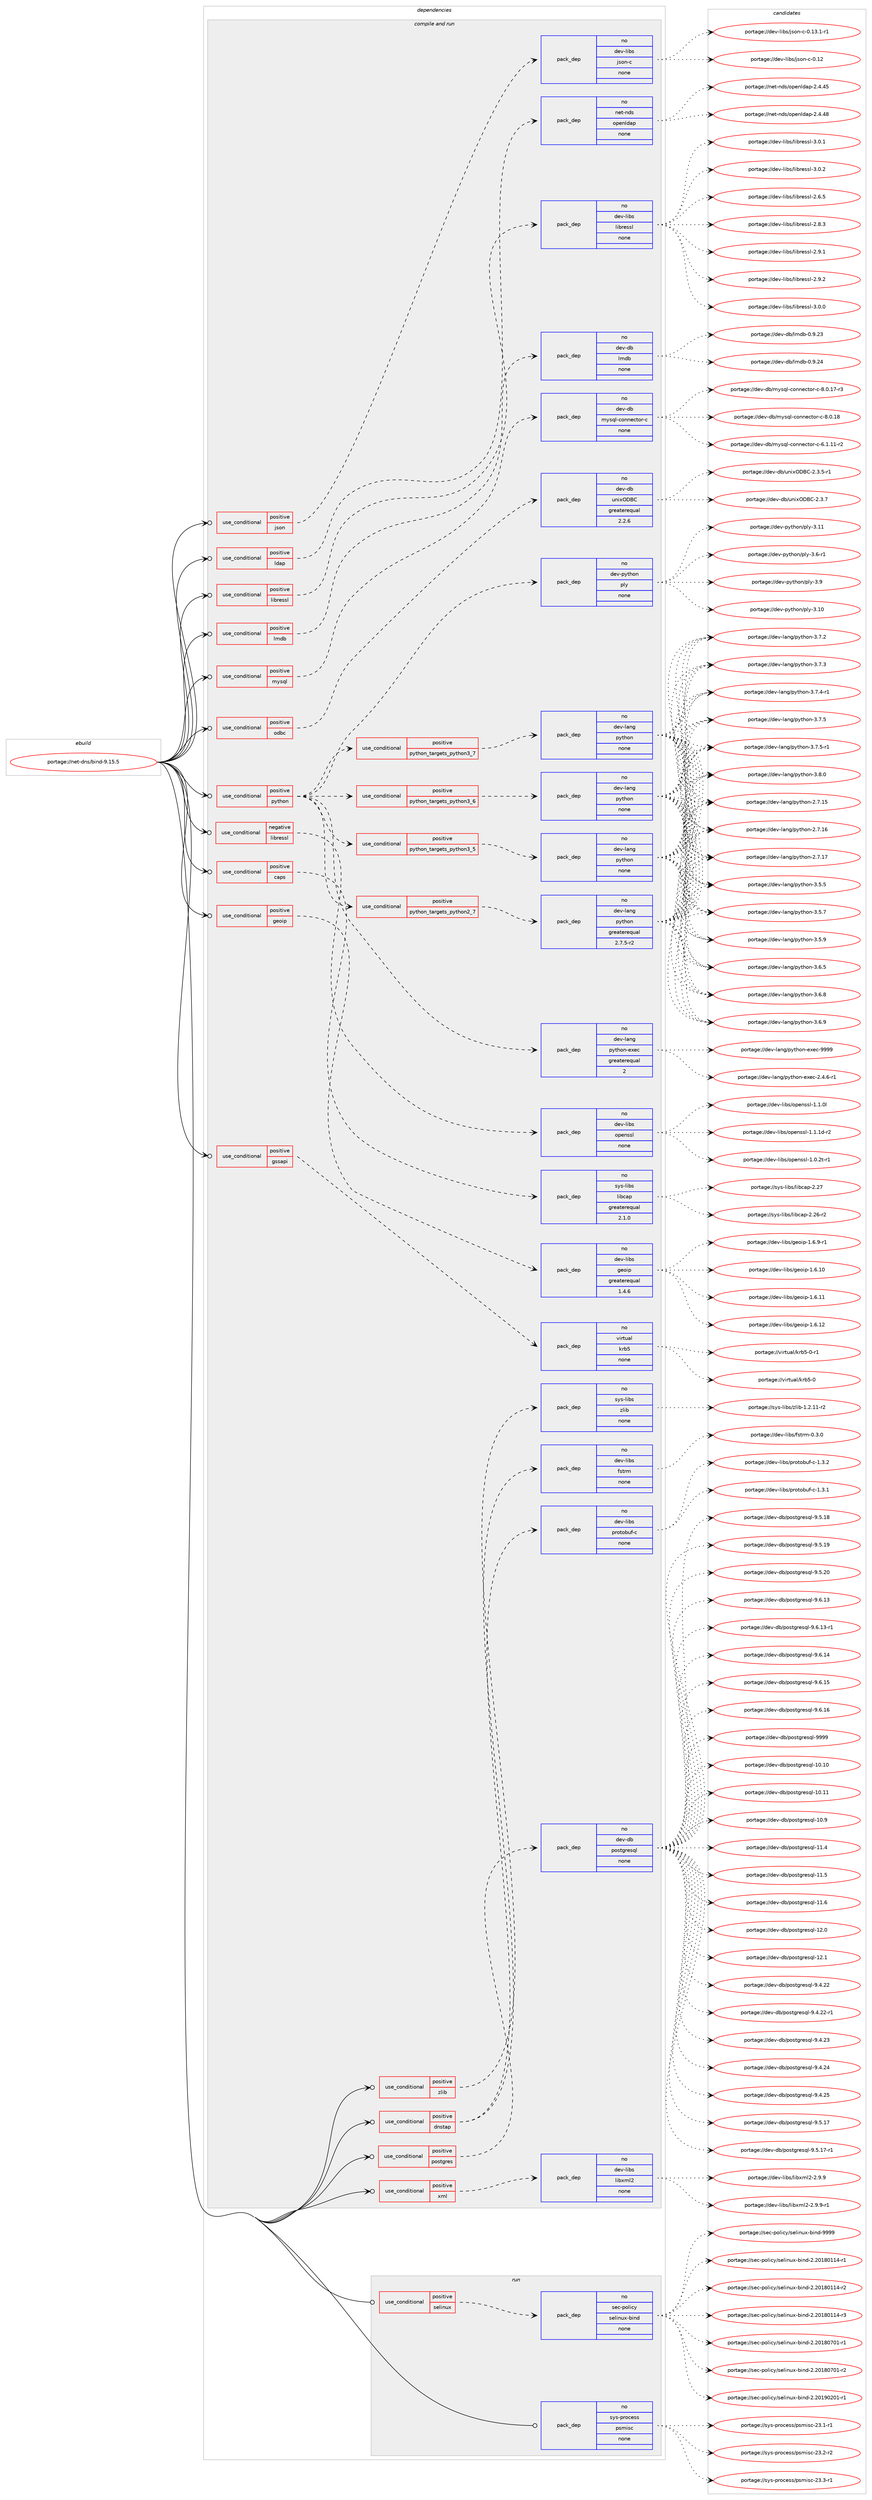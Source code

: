 digraph prolog {

# *************
# Graph options
# *************

newrank=true;
concentrate=true;
compound=true;
graph [rankdir=LR,fontname=Helvetica,fontsize=10,ranksep=1.5];#, ranksep=2.5, nodesep=0.2];
edge  [arrowhead=vee];
node  [fontname=Helvetica,fontsize=10];

# **********
# The ebuild
# **********

subgraph cluster_leftcol {
color=gray;
rank=same;
label=<<i>ebuild</i>>;
id [label="portage://net-dns/bind-9.15.5", color=red, width=4, href="../net-dns/bind-9.15.5.svg"];
}

# ****************
# The dependencies
# ****************

subgraph cluster_midcol {
color=gray;
label=<<i>dependencies</i>>;
subgraph cluster_compile {
fillcolor="#eeeeee";
style=filled;
label=<<i>compile</i>>;
}
subgraph cluster_compileandrun {
fillcolor="#eeeeee";
style=filled;
label=<<i>compile and run</i>>;
subgraph cond87569 {
dependency350719 [label=<<TABLE BORDER="0" CELLBORDER="1" CELLSPACING="0" CELLPADDING="4"><TR><TD ROWSPAN="3" CELLPADDING="10">use_conditional</TD></TR><TR><TD>negative</TD></TR><TR><TD>libressl</TD></TR></TABLE>>, shape=none, color=red];
subgraph pack257363 {
dependency350720 [label=<<TABLE BORDER="0" CELLBORDER="1" CELLSPACING="0" CELLPADDING="4" WIDTH="220"><TR><TD ROWSPAN="6" CELLPADDING="30">pack_dep</TD></TR><TR><TD WIDTH="110">no</TD></TR><TR><TD>dev-libs</TD></TR><TR><TD>openssl</TD></TR><TR><TD>none</TD></TR><TR><TD></TD></TR></TABLE>>, shape=none, color=blue];
}
dependency350719:e -> dependency350720:w [weight=20,style="dashed",arrowhead="vee"];
}
id:e -> dependency350719:w [weight=20,style="solid",arrowhead="odotvee"];
subgraph cond87570 {
dependency350721 [label=<<TABLE BORDER="0" CELLBORDER="1" CELLSPACING="0" CELLPADDING="4"><TR><TD ROWSPAN="3" CELLPADDING="10">use_conditional</TD></TR><TR><TD>positive</TD></TR><TR><TD>caps</TD></TR></TABLE>>, shape=none, color=red];
subgraph pack257364 {
dependency350722 [label=<<TABLE BORDER="0" CELLBORDER="1" CELLSPACING="0" CELLPADDING="4" WIDTH="220"><TR><TD ROWSPAN="6" CELLPADDING="30">pack_dep</TD></TR><TR><TD WIDTH="110">no</TD></TR><TR><TD>sys-libs</TD></TR><TR><TD>libcap</TD></TR><TR><TD>greaterequal</TD></TR><TR><TD>2.1.0</TD></TR></TABLE>>, shape=none, color=blue];
}
dependency350721:e -> dependency350722:w [weight=20,style="dashed",arrowhead="vee"];
}
id:e -> dependency350721:w [weight=20,style="solid",arrowhead="odotvee"];
subgraph cond87571 {
dependency350723 [label=<<TABLE BORDER="0" CELLBORDER="1" CELLSPACING="0" CELLPADDING="4"><TR><TD ROWSPAN="3" CELLPADDING="10">use_conditional</TD></TR><TR><TD>positive</TD></TR><TR><TD>dnstap</TD></TR></TABLE>>, shape=none, color=red];
subgraph pack257365 {
dependency350724 [label=<<TABLE BORDER="0" CELLBORDER="1" CELLSPACING="0" CELLPADDING="4" WIDTH="220"><TR><TD ROWSPAN="6" CELLPADDING="30">pack_dep</TD></TR><TR><TD WIDTH="110">no</TD></TR><TR><TD>dev-libs</TD></TR><TR><TD>fstrm</TD></TR><TR><TD>none</TD></TR><TR><TD></TD></TR></TABLE>>, shape=none, color=blue];
}
dependency350723:e -> dependency350724:w [weight=20,style="dashed",arrowhead="vee"];
subgraph pack257366 {
dependency350725 [label=<<TABLE BORDER="0" CELLBORDER="1" CELLSPACING="0" CELLPADDING="4" WIDTH="220"><TR><TD ROWSPAN="6" CELLPADDING="30">pack_dep</TD></TR><TR><TD WIDTH="110">no</TD></TR><TR><TD>dev-libs</TD></TR><TR><TD>protobuf-c</TD></TR><TR><TD>none</TD></TR><TR><TD></TD></TR></TABLE>>, shape=none, color=blue];
}
dependency350723:e -> dependency350725:w [weight=20,style="dashed",arrowhead="vee"];
}
id:e -> dependency350723:w [weight=20,style="solid",arrowhead="odotvee"];
subgraph cond87572 {
dependency350726 [label=<<TABLE BORDER="0" CELLBORDER="1" CELLSPACING="0" CELLPADDING="4"><TR><TD ROWSPAN="3" CELLPADDING="10">use_conditional</TD></TR><TR><TD>positive</TD></TR><TR><TD>geoip</TD></TR></TABLE>>, shape=none, color=red];
subgraph pack257367 {
dependency350727 [label=<<TABLE BORDER="0" CELLBORDER="1" CELLSPACING="0" CELLPADDING="4" WIDTH="220"><TR><TD ROWSPAN="6" CELLPADDING="30">pack_dep</TD></TR><TR><TD WIDTH="110">no</TD></TR><TR><TD>dev-libs</TD></TR><TR><TD>geoip</TD></TR><TR><TD>greaterequal</TD></TR><TR><TD>1.4.6</TD></TR></TABLE>>, shape=none, color=blue];
}
dependency350726:e -> dependency350727:w [weight=20,style="dashed",arrowhead="vee"];
}
id:e -> dependency350726:w [weight=20,style="solid",arrowhead="odotvee"];
subgraph cond87573 {
dependency350728 [label=<<TABLE BORDER="0" CELLBORDER="1" CELLSPACING="0" CELLPADDING="4"><TR><TD ROWSPAN="3" CELLPADDING="10">use_conditional</TD></TR><TR><TD>positive</TD></TR><TR><TD>gssapi</TD></TR></TABLE>>, shape=none, color=red];
subgraph pack257368 {
dependency350729 [label=<<TABLE BORDER="0" CELLBORDER="1" CELLSPACING="0" CELLPADDING="4" WIDTH="220"><TR><TD ROWSPAN="6" CELLPADDING="30">pack_dep</TD></TR><TR><TD WIDTH="110">no</TD></TR><TR><TD>virtual</TD></TR><TR><TD>krb5</TD></TR><TR><TD>none</TD></TR><TR><TD></TD></TR></TABLE>>, shape=none, color=blue];
}
dependency350728:e -> dependency350729:w [weight=20,style="dashed",arrowhead="vee"];
}
id:e -> dependency350728:w [weight=20,style="solid",arrowhead="odotvee"];
subgraph cond87574 {
dependency350730 [label=<<TABLE BORDER="0" CELLBORDER="1" CELLSPACING="0" CELLPADDING="4"><TR><TD ROWSPAN="3" CELLPADDING="10">use_conditional</TD></TR><TR><TD>positive</TD></TR><TR><TD>json</TD></TR></TABLE>>, shape=none, color=red];
subgraph pack257369 {
dependency350731 [label=<<TABLE BORDER="0" CELLBORDER="1" CELLSPACING="0" CELLPADDING="4" WIDTH="220"><TR><TD ROWSPAN="6" CELLPADDING="30">pack_dep</TD></TR><TR><TD WIDTH="110">no</TD></TR><TR><TD>dev-libs</TD></TR><TR><TD>json-c</TD></TR><TR><TD>none</TD></TR><TR><TD></TD></TR></TABLE>>, shape=none, color=blue];
}
dependency350730:e -> dependency350731:w [weight=20,style="dashed",arrowhead="vee"];
}
id:e -> dependency350730:w [weight=20,style="solid",arrowhead="odotvee"];
subgraph cond87575 {
dependency350732 [label=<<TABLE BORDER="0" CELLBORDER="1" CELLSPACING="0" CELLPADDING="4"><TR><TD ROWSPAN="3" CELLPADDING="10">use_conditional</TD></TR><TR><TD>positive</TD></TR><TR><TD>ldap</TD></TR></TABLE>>, shape=none, color=red];
subgraph pack257370 {
dependency350733 [label=<<TABLE BORDER="0" CELLBORDER="1" CELLSPACING="0" CELLPADDING="4" WIDTH="220"><TR><TD ROWSPAN="6" CELLPADDING="30">pack_dep</TD></TR><TR><TD WIDTH="110">no</TD></TR><TR><TD>net-nds</TD></TR><TR><TD>openldap</TD></TR><TR><TD>none</TD></TR><TR><TD></TD></TR></TABLE>>, shape=none, color=blue];
}
dependency350732:e -> dependency350733:w [weight=20,style="dashed",arrowhead="vee"];
}
id:e -> dependency350732:w [weight=20,style="solid",arrowhead="odotvee"];
subgraph cond87576 {
dependency350734 [label=<<TABLE BORDER="0" CELLBORDER="1" CELLSPACING="0" CELLPADDING="4"><TR><TD ROWSPAN="3" CELLPADDING="10">use_conditional</TD></TR><TR><TD>positive</TD></TR><TR><TD>libressl</TD></TR></TABLE>>, shape=none, color=red];
subgraph pack257371 {
dependency350735 [label=<<TABLE BORDER="0" CELLBORDER="1" CELLSPACING="0" CELLPADDING="4" WIDTH="220"><TR><TD ROWSPAN="6" CELLPADDING="30">pack_dep</TD></TR><TR><TD WIDTH="110">no</TD></TR><TR><TD>dev-libs</TD></TR><TR><TD>libressl</TD></TR><TR><TD>none</TD></TR><TR><TD></TD></TR></TABLE>>, shape=none, color=blue];
}
dependency350734:e -> dependency350735:w [weight=20,style="dashed",arrowhead="vee"];
}
id:e -> dependency350734:w [weight=20,style="solid",arrowhead="odotvee"];
subgraph cond87577 {
dependency350736 [label=<<TABLE BORDER="0" CELLBORDER="1" CELLSPACING="0" CELLPADDING="4"><TR><TD ROWSPAN="3" CELLPADDING="10">use_conditional</TD></TR><TR><TD>positive</TD></TR><TR><TD>lmdb</TD></TR></TABLE>>, shape=none, color=red];
subgraph pack257372 {
dependency350737 [label=<<TABLE BORDER="0" CELLBORDER="1" CELLSPACING="0" CELLPADDING="4" WIDTH="220"><TR><TD ROWSPAN="6" CELLPADDING="30">pack_dep</TD></TR><TR><TD WIDTH="110">no</TD></TR><TR><TD>dev-db</TD></TR><TR><TD>lmdb</TD></TR><TR><TD>none</TD></TR><TR><TD></TD></TR></TABLE>>, shape=none, color=blue];
}
dependency350736:e -> dependency350737:w [weight=20,style="dashed",arrowhead="vee"];
}
id:e -> dependency350736:w [weight=20,style="solid",arrowhead="odotvee"];
subgraph cond87578 {
dependency350738 [label=<<TABLE BORDER="0" CELLBORDER="1" CELLSPACING="0" CELLPADDING="4"><TR><TD ROWSPAN="3" CELLPADDING="10">use_conditional</TD></TR><TR><TD>positive</TD></TR><TR><TD>mysql</TD></TR></TABLE>>, shape=none, color=red];
subgraph pack257373 {
dependency350739 [label=<<TABLE BORDER="0" CELLBORDER="1" CELLSPACING="0" CELLPADDING="4" WIDTH="220"><TR><TD ROWSPAN="6" CELLPADDING="30">pack_dep</TD></TR><TR><TD WIDTH="110">no</TD></TR><TR><TD>dev-db</TD></TR><TR><TD>mysql-connector-c</TD></TR><TR><TD>none</TD></TR><TR><TD></TD></TR></TABLE>>, shape=none, color=blue];
}
dependency350738:e -> dependency350739:w [weight=20,style="dashed",arrowhead="vee"];
}
id:e -> dependency350738:w [weight=20,style="solid",arrowhead="odotvee"];
subgraph cond87579 {
dependency350740 [label=<<TABLE BORDER="0" CELLBORDER="1" CELLSPACING="0" CELLPADDING="4"><TR><TD ROWSPAN="3" CELLPADDING="10">use_conditional</TD></TR><TR><TD>positive</TD></TR><TR><TD>odbc</TD></TR></TABLE>>, shape=none, color=red];
subgraph pack257374 {
dependency350741 [label=<<TABLE BORDER="0" CELLBORDER="1" CELLSPACING="0" CELLPADDING="4" WIDTH="220"><TR><TD ROWSPAN="6" CELLPADDING="30">pack_dep</TD></TR><TR><TD WIDTH="110">no</TD></TR><TR><TD>dev-db</TD></TR><TR><TD>unixODBC</TD></TR><TR><TD>greaterequal</TD></TR><TR><TD>2.2.6</TD></TR></TABLE>>, shape=none, color=blue];
}
dependency350740:e -> dependency350741:w [weight=20,style="dashed",arrowhead="vee"];
}
id:e -> dependency350740:w [weight=20,style="solid",arrowhead="odotvee"];
subgraph cond87580 {
dependency350742 [label=<<TABLE BORDER="0" CELLBORDER="1" CELLSPACING="0" CELLPADDING="4"><TR><TD ROWSPAN="3" CELLPADDING="10">use_conditional</TD></TR><TR><TD>positive</TD></TR><TR><TD>postgres</TD></TR></TABLE>>, shape=none, color=red];
subgraph pack257375 {
dependency350743 [label=<<TABLE BORDER="0" CELLBORDER="1" CELLSPACING="0" CELLPADDING="4" WIDTH="220"><TR><TD ROWSPAN="6" CELLPADDING="30">pack_dep</TD></TR><TR><TD WIDTH="110">no</TD></TR><TR><TD>dev-db</TD></TR><TR><TD>postgresql</TD></TR><TR><TD>none</TD></TR><TR><TD></TD></TR></TABLE>>, shape=none, color=blue];
}
dependency350742:e -> dependency350743:w [weight=20,style="dashed",arrowhead="vee"];
}
id:e -> dependency350742:w [weight=20,style="solid",arrowhead="odotvee"];
subgraph cond87581 {
dependency350744 [label=<<TABLE BORDER="0" CELLBORDER="1" CELLSPACING="0" CELLPADDING="4"><TR><TD ROWSPAN="3" CELLPADDING="10">use_conditional</TD></TR><TR><TD>positive</TD></TR><TR><TD>python</TD></TR></TABLE>>, shape=none, color=red];
subgraph cond87582 {
dependency350745 [label=<<TABLE BORDER="0" CELLBORDER="1" CELLSPACING="0" CELLPADDING="4"><TR><TD ROWSPAN="3" CELLPADDING="10">use_conditional</TD></TR><TR><TD>positive</TD></TR><TR><TD>python_targets_python2_7</TD></TR></TABLE>>, shape=none, color=red];
subgraph pack257376 {
dependency350746 [label=<<TABLE BORDER="0" CELLBORDER="1" CELLSPACING="0" CELLPADDING="4" WIDTH="220"><TR><TD ROWSPAN="6" CELLPADDING="30">pack_dep</TD></TR><TR><TD WIDTH="110">no</TD></TR><TR><TD>dev-lang</TD></TR><TR><TD>python</TD></TR><TR><TD>greaterequal</TD></TR><TR><TD>2.7.5-r2</TD></TR></TABLE>>, shape=none, color=blue];
}
dependency350745:e -> dependency350746:w [weight=20,style="dashed",arrowhead="vee"];
}
dependency350744:e -> dependency350745:w [weight=20,style="dashed",arrowhead="vee"];
subgraph cond87583 {
dependency350747 [label=<<TABLE BORDER="0" CELLBORDER="1" CELLSPACING="0" CELLPADDING="4"><TR><TD ROWSPAN="3" CELLPADDING="10">use_conditional</TD></TR><TR><TD>positive</TD></TR><TR><TD>python_targets_python3_5</TD></TR></TABLE>>, shape=none, color=red];
subgraph pack257377 {
dependency350748 [label=<<TABLE BORDER="0" CELLBORDER="1" CELLSPACING="0" CELLPADDING="4" WIDTH="220"><TR><TD ROWSPAN="6" CELLPADDING="30">pack_dep</TD></TR><TR><TD WIDTH="110">no</TD></TR><TR><TD>dev-lang</TD></TR><TR><TD>python</TD></TR><TR><TD>none</TD></TR><TR><TD></TD></TR></TABLE>>, shape=none, color=blue];
}
dependency350747:e -> dependency350748:w [weight=20,style="dashed",arrowhead="vee"];
}
dependency350744:e -> dependency350747:w [weight=20,style="dashed",arrowhead="vee"];
subgraph cond87584 {
dependency350749 [label=<<TABLE BORDER="0" CELLBORDER="1" CELLSPACING="0" CELLPADDING="4"><TR><TD ROWSPAN="3" CELLPADDING="10">use_conditional</TD></TR><TR><TD>positive</TD></TR><TR><TD>python_targets_python3_6</TD></TR></TABLE>>, shape=none, color=red];
subgraph pack257378 {
dependency350750 [label=<<TABLE BORDER="0" CELLBORDER="1" CELLSPACING="0" CELLPADDING="4" WIDTH="220"><TR><TD ROWSPAN="6" CELLPADDING="30">pack_dep</TD></TR><TR><TD WIDTH="110">no</TD></TR><TR><TD>dev-lang</TD></TR><TR><TD>python</TD></TR><TR><TD>none</TD></TR><TR><TD></TD></TR></TABLE>>, shape=none, color=blue];
}
dependency350749:e -> dependency350750:w [weight=20,style="dashed",arrowhead="vee"];
}
dependency350744:e -> dependency350749:w [weight=20,style="dashed",arrowhead="vee"];
subgraph cond87585 {
dependency350751 [label=<<TABLE BORDER="0" CELLBORDER="1" CELLSPACING="0" CELLPADDING="4"><TR><TD ROWSPAN="3" CELLPADDING="10">use_conditional</TD></TR><TR><TD>positive</TD></TR><TR><TD>python_targets_python3_7</TD></TR></TABLE>>, shape=none, color=red];
subgraph pack257379 {
dependency350752 [label=<<TABLE BORDER="0" CELLBORDER="1" CELLSPACING="0" CELLPADDING="4" WIDTH="220"><TR><TD ROWSPAN="6" CELLPADDING="30">pack_dep</TD></TR><TR><TD WIDTH="110">no</TD></TR><TR><TD>dev-lang</TD></TR><TR><TD>python</TD></TR><TR><TD>none</TD></TR><TR><TD></TD></TR></TABLE>>, shape=none, color=blue];
}
dependency350751:e -> dependency350752:w [weight=20,style="dashed",arrowhead="vee"];
}
dependency350744:e -> dependency350751:w [weight=20,style="dashed",arrowhead="vee"];
subgraph pack257380 {
dependency350753 [label=<<TABLE BORDER="0" CELLBORDER="1" CELLSPACING="0" CELLPADDING="4" WIDTH="220"><TR><TD ROWSPAN="6" CELLPADDING="30">pack_dep</TD></TR><TR><TD WIDTH="110">no</TD></TR><TR><TD>dev-lang</TD></TR><TR><TD>python-exec</TD></TR><TR><TD>greaterequal</TD></TR><TR><TD>2</TD></TR></TABLE>>, shape=none, color=blue];
}
dependency350744:e -> dependency350753:w [weight=20,style="dashed",arrowhead="vee"];
subgraph pack257381 {
dependency350754 [label=<<TABLE BORDER="0" CELLBORDER="1" CELLSPACING="0" CELLPADDING="4" WIDTH="220"><TR><TD ROWSPAN="6" CELLPADDING="30">pack_dep</TD></TR><TR><TD WIDTH="110">no</TD></TR><TR><TD>dev-python</TD></TR><TR><TD>ply</TD></TR><TR><TD>none</TD></TR><TR><TD></TD></TR></TABLE>>, shape=none, color=blue];
}
dependency350744:e -> dependency350754:w [weight=20,style="dashed",arrowhead="vee"];
}
id:e -> dependency350744:w [weight=20,style="solid",arrowhead="odotvee"];
subgraph cond87586 {
dependency350755 [label=<<TABLE BORDER="0" CELLBORDER="1" CELLSPACING="0" CELLPADDING="4"><TR><TD ROWSPAN="3" CELLPADDING="10">use_conditional</TD></TR><TR><TD>positive</TD></TR><TR><TD>xml</TD></TR></TABLE>>, shape=none, color=red];
subgraph pack257382 {
dependency350756 [label=<<TABLE BORDER="0" CELLBORDER="1" CELLSPACING="0" CELLPADDING="4" WIDTH="220"><TR><TD ROWSPAN="6" CELLPADDING="30">pack_dep</TD></TR><TR><TD WIDTH="110">no</TD></TR><TR><TD>dev-libs</TD></TR><TR><TD>libxml2</TD></TR><TR><TD>none</TD></TR><TR><TD></TD></TR></TABLE>>, shape=none, color=blue];
}
dependency350755:e -> dependency350756:w [weight=20,style="dashed",arrowhead="vee"];
}
id:e -> dependency350755:w [weight=20,style="solid",arrowhead="odotvee"];
subgraph cond87587 {
dependency350757 [label=<<TABLE BORDER="0" CELLBORDER="1" CELLSPACING="0" CELLPADDING="4"><TR><TD ROWSPAN="3" CELLPADDING="10">use_conditional</TD></TR><TR><TD>positive</TD></TR><TR><TD>zlib</TD></TR></TABLE>>, shape=none, color=red];
subgraph pack257383 {
dependency350758 [label=<<TABLE BORDER="0" CELLBORDER="1" CELLSPACING="0" CELLPADDING="4" WIDTH="220"><TR><TD ROWSPAN="6" CELLPADDING="30">pack_dep</TD></TR><TR><TD WIDTH="110">no</TD></TR><TR><TD>sys-libs</TD></TR><TR><TD>zlib</TD></TR><TR><TD>none</TD></TR><TR><TD></TD></TR></TABLE>>, shape=none, color=blue];
}
dependency350757:e -> dependency350758:w [weight=20,style="dashed",arrowhead="vee"];
}
id:e -> dependency350757:w [weight=20,style="solid",arrowhead="odotvee"];
}
subgraph cluster_run {
fillcolor="#eeeeee";
style=filled;
label=<<i>run</i>>;
subgraph cond87588 {
dependency350759 [label=<<TABLE BORDER="0" CELLBORDER="1" CELLSPACING="0" CELLPADDING="4"><TR><TD ROWSPAN="3" CELLPADDING="10">use_conditional</TD></TR><TR><TD>positive</TD></TR><TR><TD>selinux</TD></TR></TABLE>>, shape=none, color=red];
subgraph pack257384 {
dependency350760 [label=<<TABLE BORDER="0" CELLBORDER="1" CELLSPACING="0" CELLPADDING="4" WIDTH="220"><TR><TD ROWSPAN="6" CELLPADDING="30">pack_dep</TD></TR><TR><TD WIDTH="110">no</TD></TR><TR><TD>sec-policy</TD></TR><TR><TD>selinux-bind</TD></TR><TR><TD>none</TD></TR><TR><TD></TD></TR></TABLE>>, shape=none, color=blue];
}
dependency350759:e -> dependency350760:w [weight=20,style="dashed",arrowhead="vee"];
}
id:e -> dependency350759:w [weight=20,style="solid",arrowhead="odot"];
subgraph pack257385 {
dependency350761 [label=<<TABLE BORDER="0" CELLBORDER="1" CELLSPACING="0" CELLPADDING="4" WIDTH="220"><TR><TD ROWSPAN="6" CELLPADDING="30">pack_dep</TD></TR><TR><TD WIDTH="110">no</TD></TR><TR><TD>sys-process</TD></TR><TR><TD>psmisc</TD></TR><TR><TD>none</TD></TR><TR><TD></TD></TR></TABLE>>, shape=none, color=blue];
}
id:e -> dependency350761:w [weight=20,style="solid",arrowhead="odot"];
}
}

# **************
# The candidates
# **************

subgraph cluster_choices {
rank=same;
color=gray;
label=<<i>candidates</i>>;

subgraph choice257363 {
color=black;
nodesep=1;
choiceportage1001011184510810598115471111121011101151151084549464846501164511449 [label="portage://dev-libs/openssl-1.0.2t-r1", color=red, width=4,href="../dev-libs/openssl-1.0.2t-r1.svg"];
choiceportage100101118451081059811547111112101110115115108454946494648108 [label="portage://dev-libs/openssl-1.1.0l", color=red, width=4,href="../dev-libs/openssl-1.1.0l.svg"];
choiceportage1001011184510810598115471111121011101151151084549464946491004511450 [label="portage://dev-libs/openssl-1.1.1d-r2", color=red, width=4,href="../dev-libs/openssl-1.1.1d-r2.svg"];
dependency350720:e -> choiceportage1001011184510810598115471111121011101151151084549464846501164511449:w [style=dotted,weight="100"];
dependency350720:e -> choiceportage100101118451081059811547111112101110115115108454946494648108:w [style=dotted,weight="100"];
dependency350720:e -> choiceportage1001011184510810598115471111121011101151151084549464946491004511450:w [style=dotted,weight="100"];
}
subgraph choice257364 {
color=black;
nodesep=1;
choiceportage11512111545108105981154710810598999711245504650544511450 [label="portage://sys-libs/libcap-2.26-r2", color=red, width=4,href="../sys-libs/libcap-2.26-r2.svg"];
choiceportage1151211154510810598115471081059899971124550465055 [label="portage://sys-libs/libcap-2.27", color=red, width=4,href="../sys-libs/libcap-2.27.svg"];
dependency350722:e -> choiceportage11512111545108105981154710810598999711245504650544511450:w [style=dotted,weight="100"];
dependency350722:e -> choiceportage1151211154510810598115471081059899971124550465055:w [style=dotted,weight="100"];
}
subgraph choice257365 {
color=black;
nodesep=1;
choiceportage100101118451081059811547102115116114109454846514648 [label="portage://dev-libs/fstrm-0.3.0", color=red, width=4,href="../dev-libs/fstrm-0.3.0.svg"];
dependency350724:e -> choiceportage100101118451081059811547102115116114109454846514648:w [style=dotted,weight="100"];
}
subgraph choice257366 {
color=black;
nodesep=1;
choiceportage100101118451081059811547112114111116111981171024599454946514649 [label="portage://dev-libs/protobuf-c-1.3.1", color=red, width=4,href="../dev-libs/protobuf-c-1.3.1.svg"];
choiceportage100101118451081059811547112114111116111981171024599454946514650 [label="portage://dev-libs/protobuf-c-1.3.2", color=red, width=4,href="../dev-libs/protobuf-c-1.3.2.svg"];
dependency350725:e -> choiceportage100101118451081059811547112114111116111981171024599454946514649:w [style=dotted,weight="100"];
dependency350725:e -> choiceportage100101118451081059811547112114111116111981171024599454946514650:w [style=dotted,weight="100"];
}
subgraph choice257367 {
color=black;
nodesep=1;
choiceportage10010111845108105981154710310111110511245494654464948 [label="portage://dev-libs/geoip-1.6.10", color=red, width=4,href="../dev-libs/geoip-1.6.10.svg"];
choiceportage10010111845108105981154710310111110511245494654464949 [label="portage://dev-libs/geoip-1.6.11", color=red, width=4,href="../dev-libs/geoip-1.6.11.svg"];
choiceportage10010111845108105981154710310111110511245494654464950 [label="portage://dev-libs/geoip-1.6.12", color=red, width=4,href="../dev-libs/geoip-1.6.12.svg"];
choiceportage1001011184510810598115471031011111051124549465446574511449 [label="portage://dev-libs/geoip-1.6.9-r1", color=red, width=4,href="../dev-libs/geoip-1.6.9-r1.svg"];
dependency350727:e -> choiceportage10010111845108105981154710310111110511245494654464948:w [style=dotted,weight="100"];
dependency350727:e -> choiceportage10010111845108105981154710310111110511245494654464949:w [style=dotted,weight="100"];
dependency350727:e -> choiceportage10010111845108105981154710310111110511245494654464950:w [style=dotted,weight="100"];
dependency350727:e -> choiceportage1001011184510810598115471031011111051124549465446574511449:w [style=dotted,weight="100"];
}
subgraph choice257368 {
color=black;
nodesep=1;
choiceportage118105114116117971084710711498534548 [label="portage://virtual/krb5-0", color=red, width=4,href="../virtual/krb5-0.svg"];
choiceportage1181051141161179710847107114985345484511449 [label="portage://virtual/krb5-0-r1", color=red, width=4,href="../virtual/krb5-0-r1.svg"];
dependency350729:e -> choiceportage118105114116117971084710711498534548:w [style=dotted,weight="100"];
dependency350729:e -> choiceportage1181051141161179710847107114985345484511449:w [style=dotted,weight="100"];
}
subgraph choice257369 {
color=black;
nodesep=1;
choiceportage10010111845108105981154710611511111045994548464950 [label="portage://dev-libs/json-c-0.12", color=red, width=4,href="../dev-libs/json-c-0.12.svg"];
choiceportage1001011184510810598115471061151111104599454846495146494511449 [label="portage://dev-libs/json-c-0.13.1-r1", color=red, width=4,href="../dev-libs/json-c-0.13.1-r1.svg"];
dependency350731:e -> choiceportage10010111845108105981154710611511111045994548464950:w [style=dotted,weight="100"];
dependency350731:e -> choiceportage1001011184510810598115471061151111104599454846495146494511449:w [style=dotted,weight="100"];
}
subgraph choice257370 {
color=black;
nodesep=1;
choiceportage11010111645110100115471111121011101081009711245504652465253 [label="portage://net-nds/openldap-2.4.45", color=red, width=4,href="../net-nds/openldap-2.4.45.svg"];
choiceportage11010111645110100115471111121011101081009711245504652465256 [label="portage://net-nds/openldap-2.4.48", color=red, width=4,href="../net-nds/openldap-2.4.48.svg"];
dependency350733:e -> choiceportage11010111645110100115471111121011101081009711245504652465253:w [style=dotted,weight="100"];
dependency350733:e -> choiceportage11010111645110100115471111121011101081009711245504652465256:w [style=dotted,weight="100"];
}
subgraph choice257371 {
color=black;
nodesep=1;
choiceportage10010111845108105981154710810598114101115115108455046544653 [label="portage://dev-libs/libressl-2.6.5", color=red, width=4,href="../dev-libs/libressl-2.6.5.svg"];
choiceportage10010111845108105981154710810598114101115115108455046564651 [label="portage://dev-libs/libressl-2.8.3", color=red, width=4,href="../dev-libs/libressl-2.8.3.svg"];
choiceportage10010111845108105981154710810598114101115115108455046574649 [label="portage://dev-libs/libressl-2.9.1", color=red, width=4,href="../dev-libs/libressl-2.9.1.svg"];
choiceportage10010111845108105981154710810598114101115115108455046574650 [label="portage://dev-libs/libressl-2.9.2", color=red, width=4,href="../dev-libs/libressl-2.9.2.svg"];
choiceportage10010111845108105981154710810598114101115115108455146484648 [label="portage://dev-libs/libressl-3.0.0", color=red, width=4,href="../dev-libs/libressl-3.0.0.svg"];
choiceportage10010111845108105981154710810598114101115115108455146484649 [label="portage://dev-libs/libressl-3.0.1", color=red, width=4,href="../dev-libs/libressl-3.0.1.svg"];
choiceportage10010111845108105981154710810598114101115115108455146484650 [label="portage://dev-libs/libressl-3.0.2", color=red, width=4,href="../dev-libs/libressl-3.0.2.svg"];
dependency350735:e -> choiceportage10010111845108105981154710810598114101115115108455046544653:w [style=dotted,weight="100"];
dependency350735:e -> choiceportage10010111845108105981154710810598114101115115108455046564651:w [style=dotted,weight="100"];
dependency350735:e -> choiceportage10010111845108105981154710810598114101115115108455046574649:w [style=dotted,weight="100"];
dependency350735:e -> choiceportage10010111845108105981154710810598114101115115108455046574650:w [style=dotted,weight="100"];
dependency350735:e -> choiceportage10010111845108105981154710810598114101115115108455146484648:w [style=dotted,weight="100"];
dependency350735:e -> choiceportage10010111845108105981154710810598114101115115108455146484649:w [style=dotted,weight="100"];
dependency350735:e -> choiceportage10010111845108105981154710810598114101115115108455146484650:w [style=dotted,weight="100"];
}
subgraph choice257372 {
color=black;
nodesep=1;
choiceportage1001011184510098471081091009845484657465051 [label="portage://dev-db/lmdb-0.9.23", color=red, width=4,href="../dev-db/lmdb-0.9.23.svg"];
choiceportage1001011184510098471081091009845484657465052 [label="portage://dev-db/lmdb-0.9.24", color=red, width=4,href="../dev-db/lmdb-0.9.24.svg"];
dependency350737:e -> choiceportage1001011184510098471081091009845484657465051:w [style=dotted,weight="100"];
dependency350737:e -> choiceportage1001011184510098471081091009845484657465052:w [style=dotted,weight="100"];
}
subgraph choice257373 {
color=black;
nodesep=1;
choiceportage1001011184510098471091211151131084599111110110101991161111144599455446494649494511450 [label="portage://dev-db/mysql-connector-c-6.1.11-r2", color=red, width=4,href="../dev-db/mysql-connector-c-6.1.11-r2.svg"];
choiceportage1001011184510098471091211151131084599111110110101991161111144599455646484649554511451 [label="portage://dev-db/mysql-connector-c-8.0.17-r3", color=red, width=4,href="../dev-db/mysql-connector-c-8.0.17-r3.svg"];
choiceportage100101118451009847109121115113108459911111011010199116111114459945564648464956 [label="portage://dev-db/mysql-connector-c-8.0.18", color=red, width=4,href="../dev-db/mysql-connector-c-8.0.18.svg"];
dependency350739:e -> choiceportage1001011184510098471091211151131084599111110110101991161111144599455446494649494511450:w [style=dotted,weight="100"];
dependency350739:e -> choiceportage1001011184510098471091211151131084599111110110101991161111144599455646484649554511451:w [style=dotted,weight="100"];
dependency350739:e -> choiceportage100101118451009847109121115113108459911111011010199116111114459945564648464956:w [style=dotted,weight="100"];
}
subgraph choice257374 {
color=black;
nodesep=1;
choiceportage100101118451009847117110105120796866674550465146534511449 [label="portage://dev-db/unixODBC-2.3.5-r1", color=red, width=4,href="../dev-db/unixODBC-2.3.5-r1.svg"];
choiceportage10010111845100984711711010512079686667455046514655 [label="portage://dev-db/unixODBC-2.3.7", color=red, width=4,href="../dev-db/unixODBC-2.3.7.svg"];
dependency350741:e -> choiceportage100101118451009847117110105120796866674550465146534511449:w [style=dotted,weight="100"];
dependency350741:e -> choiceportage10010111845100984711711010512079686667455046514655:w [style=dotted,weight="100"];
}
subgraph choice257375 {
color=black;
nodesep=1;
choiceportage100101118451009847112111115116103114101115113108454948464948 [label="portage://dev-db/postgresql-10.10", color=red, width=4,href="../dev-db/postgresql-10.10.svg"];
choiceportage100101118451009847112111115116103114101115113108454948464949 [label="portage://dev-db/postgresql-10.11", color=red, width=4,href="../dev-db/postgresql-10.11.svg"];
choiceportage1001011184510098471121111151161031141011151131084549484657 [label="portage://dev-db/postgresql-10.9", color=red, width=4,href="../dev-db/postgresql-10.9.svg"];
choiceportage1001011184510098471121111151161031141011151131084549494652 [label="portage://dev-db/postgresql-11.4", color=red, width=4,href="../dev-db/postgresql-11.4.svg"];
choiceportage1001011184510098471121111151161031141011151131084549494653 [label="portage://dev-db/postgresql-11.5", color=red, width=4,href="../dev-db/postgresql-11.5.svg"];
choiceportage1001011184510098471121111151161031141011151131084549494654 [label="portage://dev-db/postgresql-11.6", color=red, width=4,href="../dev-db/postgresql-11.6.svg"];
choiceportage1001011184510098471121111151161031141011151131084549504648 [label="portage://dev-db/postgresql-12.0", color=red, width=4,href="../dev-db/postgresql-12.0.svg"];
choiceportage1001011184510098471121111151161031141011151131084549504649 [label="portage://dev-db/postgresql-12.1", color=red, width=4,href="../dev-db/postgresql-12.1.svg"];
choiceportage10010111845100984711211111511610311410111511310845574652465050 [label="portage://dev-db/postgresql-9.4.22", color=red, width=4,href="../dev-db/postgresql-9.4.22.svg"];
choiceportage100101118451009847112111115116103114101115113108455746524650504511449 [label="portage://dev-db/postgresql-9.4.22-r1", color=red, width=4,href="../dev-db/postgresql-9.4.22-r1.svg"];
choiceportage10010111845100984711211111511610311410111511310845574652465051 [label="portage://dev-db/postgresql-9.4.23", color=red, width=4,href="../dev-db/postgresql-9.4.23.svg"];
choiceportage10010111845100984711211111511610311410111511310845574652465052 [label="portage://dev-db/postgresql-9.4.24", color=red, width=4,href="../dev-db/postgresql-9.4.24.svg"];
choiceportage10010111845100984711211111511610311410111511310845574652465053 [label="portage://dev-db/postgresql-9.4.25", color=red, width=4,href="../dev-db/postgresql-9.4.25.svg"];
choiceportage10010111845100984711211111511610311410111511310845574653464955 [label="portage://dev-db/postgresql-9.5.17", color=red, width=4,href="../dev-db/postgresql-9.5.17.svg"];
choiceportage100101118451009847112111115116103114101115113108455746534649554511449 [label="portage://dev-db/postgresql-9.5.17-r1", color=red, width=4,href="../dev-db/postgresql-9.5.17-r1.svg"];
choiceportage10010111845100984711211111511610311410111511310845574653464956 [label="portage://dev-db/postgresql-9.5.18", color=red, width=4,href="../dev-db/postgresql-9.5.18.svg"];
choiceportage10010111845100984711211111511610311410111511310845574653464957 [label="portage://dev-db/postgresql-9.5.19", color=red, width=4,href="../dev-db/postgresql-9.5.19.svg"];
choiceportage10010111845100984711211111511610311410111511310845574653465048 [label="portage://dev-db/postgresql-9.5.20", color=red, width=4,href="../dev-db/postgresql-9.5.20.svg"];
choiceportage10010111845100984711211111511610311410111511310845574654464951 [label="portage://dev-db/postgresql-9.6.13", color=red, width=4,href="../dev-db/postgresql-9.6.13.svg"];
choiceportage100101118451009847112111115116103114101115113108455746544649514511449 [label="portage://dev-db/postgresql-9.6.13-r1", color=red, width=4,href="../dev-db/postgresql-9.6.13-r1.svg"];
choiceportage10010111845100984711211111511610311410111511310845574654464952 [label="portage://dev-db/postgresql-9.6.14", color=red, width=4,href="../dev-db/postgresql-9.6.14.svg"];
choiceportage10010111845100984711211111511610311410111511310845574654464953 [label="portage://dev-db/postgresql-9.6.15", color=red, width=4,href="../dev-db/postgresql-9.6.15.svg"];
choiceportage10010111845100984711211111511610311410111511310845574654464954 [label="portage://dev-db/postgresql-9.6.16", color=red, width=4,href="../dev-db/postgresql-9.6.16.svg"];
choiceportage1001011184510098471121111151161031141011151131084557575757 [label="portage://dev-db/postgresql-9999", color=red, width=4,href="../dev-db/postgresql-9999.svg"];
dependency350743:e -> choiceportage100101118451009847112111115116103114101115113108454948464948:w [style=dotted,weight="100"];
dependency350743:e -> choiceportage100101118451009847112111115116103114101115113108454948464949:w [style=dotted,weight="100"];
dependency350743:e -> choiceportage1001011184510098471121111151161031141011151131084549484657:w [style=dotted,weight="100"];
dependency350743:e -> choiceportage1001011184510098471121111151161031141011151131084549494652:w [style=dotted,weight="100"];
dependency350743:e -> choiceportage1001011184510098471121111151161031141011151131084549494653:w [style=dotted,weight="100"];
dependency350743:e -> choiceportage1001011184510098471121111151161031141011151131084549494654:w [style=dotted,weight="100"];
dependency350743:e -> choiceportage1001011184510098471121111151161031141011151131084549504648:w [style=dotted,weight="100"];
dependency350743:e -> choiceportage1001011184510098471121111151161031141011151131084549504649:w [style=dotted,weight="100"];
dependency350743:e -> choiceportage10010111845100984711211111511610311410111511310845574652465050:w [style=dotted,weight="100"];
dependency350743:e -> choiceportage100101118451009847112111115116103114101115113108455746524650504511449:w [style=dotted,weight="100"];
dependency350743:e -> choiceportage10010111845100984711211111511610311410111511310845574652465051:w [style=dotted,weight="100"];
dependency350743:e -> choiceportage10010111845100984711211111511610311410111511310845574652465052:w [style=dotted,weight="100"];
dependency350743:e -> choiceportage10010111845100984711211111511610311410111511310845574652465053:w [style=dotted,weight="100"];
dependency350743:e -> choiceportage10010111845100984711211111511610311410111511310845574653464955:w [style=dotted,weight="100"];
dependency350743:e -> choiceportage100101118451009847112111115116103114101115113108455746534649554511449:w [style=dotted,weight="100"];
dependency350743:e -> choiceportage10010111845100984711211111511610311410111511310845574653464956:w [style=dotted,weight="100"];
dependency350743:e -> choiceportage10010111845100984711211111511610311410111511310845574653464957:w [style=dotted,weight="100"];
dependency350743:e -> choiceportage10010111845100984711211111511610311410111511310845574653465048:w [style=dotted,weight="100"];
dependency350743:e -> choiceportage10010111845100984711211111511610311410111511310845574654464951:w [style=dotted,weight="100"];
dependency350743:e -> choiceportage100101118451009847112111115116103114101115113108455746544649514511449:w [style=dotted,weight="100"];
dependency350743:e -> choiceportage10010111845100984711211111511610311410111511310845574654464952:w [style=dotted,weight="100"];
dependency350743:e -> choiceportage10010111845100984711211111511610311410111511310845574654464953:w [style=dotted,weight="100"];
dependency350743:e -> choiceportage10010111845100984711211111511610311410111511310845574654464954:w [style=dotted,weight="100"];
dependency350743:e -> choiceportage1001011184510098471121111151161031141011151131084557575757:w [style=dotted,weight="100"];
}
subgraph choice257376 {
color=black;
nodesep=1;
choiceportage10010111845108971101034711212111610411111045504655464953 [label="portage://dev-lang/python-2.7.15", color=red, width=4,href="../dev-lang/python-2.7.15.svg"];
choiceportage10010111845108971101034711212111610411111045504655464954 [label="portage://dev-lang/python-2.7.16", color=red, width=4,href="../dev-lang/python-2.7.16.svg"];
choiceportage10010111845108971101034711212111610411111045504655464955 [label="portage://dev-lang/python-2.7.17", color=red, width=4,href="../dev-lang/python-2.7.17.svg"];
choiceportage100101118451089711010347112121116104111110455146534653 [label="portage://dev-lang/python-3.5.5", color=red, width=4,href="../dev-lang/python-3.5.5.svg"];
choiceportage100101118451089711010347112121116104111110455146534655 [label="portage://dev-lang/python-3.5.7", color=red, width=4,href="../dev-lang/python-3.5.7.svg"];
choiceportage100101118451089711010347112121116104111110455146534657 [label="portage://dev-lang/python-3.5.9", color=red, width=4,href="../dev-lang/python-3.5.9.svg"];
choiceportage100101118451089711010347112121116104111110455146544653 [label="portage://dev-lang/python-3.6.5", color=red, width=4,href="../dev-lang/python-3.6.5.svg"];
choiceportage100101118451089711010347112121116104111110455146544656 [label="portage://dev-lang/python-3.6.8", color=red, width=4,href="../dev-lang/python-3.6.8.svg"];
choiceportage100101118451089711010347112121116104111110455146544657 [label="portage://dev-lang/python-3.6.9", color=red, width=4,href="../dev-lang/python-3.6.9.svg"];
choiceportage100101118451089711010347112121116104111110455146554650 [label="portage://dev-lang/python-3.7.2", color=red, width=4,href="../dev-lang/python-3.7.2.svg"];
choiceportage100101118451089711010347112121116104111110455146554651 [label="portage://dev-lang/python-3.7.3", color=red, width=4,href="../dev-lang/python-3.7.3.svg"];
choiceportage1001011184510897110103471121211161041111104551465546524511449 [label="portage://dev-lang/python-3.7.4-r1", color=red, width=4,href="../dev-lang/python-3.7.4-r1.svg"];
choiceportage100101118451089711010347112121116104111110455146554653 [label="portage://dev-lang/python-3.7.5", color=red, width=4,href="../dev-lang/python-3.7.5.svg"];
choiceportage1001011184510897110103471121211161041111104551465546534511449 [label="portage://dev-lang/python-3.7.5-r1", color=red, width=4,href="../dev-lang/python-3.7.5-r1.svg"];
choiceportage100101118451089711010347112121116104111110455146564648 [label="portage://dev-lang/python-3.8.0", color=red, width=4,href="../dev-lang/python-3.8.0.svg"];
dependency350746:e -> choiceportage10010111845108971101034711212111610411111045504655464953:w [style=dotted,weight="100"];
dependency350746:e -> choiceportage10010111845108971101034711212111610411111045504655464954:w [style=dotted,weight="100"];
dependency350746:e -> choiceportage10010111845108971101034711212111610411111045504655464955:w [style=dotted,weight="100"];
dependency350746:e -> choiceportage100101118451089711010347112121116104111110455146534653:w [style=dotted,weight="100"];
dependency350746:e -> choiceportage100101118451089711010347112121116104111110455146534655:w [style=dotted,weight="100"];
dependency350746:e -> choiceportage100101118451089711010347112121116104111110455146534657:w [style=dotted,weight="100"];
dependency350746:e -> choiceportage100101118451089711010347112121116104111110455146544653:w [style=dotted,weight="100"];
dependency350746:e -> choiceportage100101118451089711010347112121116104111110455146544656:w [style=dotted,weight="100"];
dependency350746:e -> choiceportage100101118451089711010347112121116104111110455146544657:w [style=dotted,weight="100"];
dependency350746:e -> choiceportage100101118451089711010347112121116104111110455146554650:w [style=dotted,weight="100"];
dependency350746:e -> choiceportage100101118451089711010347112121116104111110455146554651:w [style=dotted,weight="100"];
dependency350746:e -> choiceportage1001011184510897110103471121211161041111104551465546524511449:w [style=dotted,weight="100"];
dependency350746:e -> choiceportage100101118451089711010347112121116104111110455146554653:w [style=dotted,weight="100"];
dependency350746:e -> choiceportage1001011184510897110103471121211161041111104551465546534511449:w [style=dotted,weight="100"];
dependency350746:e -> choiceportage100101118451089711010347112121116104111110455146564648:w [style=dotted,weight="100"];
}
subgraph choice257377 {
color=black;
nodesep=1;
choiceportage10010111845108971101034711212111610411111045504655464953 [label="portage://dev-lang/python-2.7.15", color=red, width=4,href="../dev-lang/python-2.7.15.svg"];
choiceportage10010111845108971101034711212111610411111045504655464954 [label="portage://dev-lang/python-2.7.16", color=red, width=4,href="../dev-lang/python-2.7.16.svg"];
choiceportage10010111845108971101034711212111610411111045504655464955 [label="portage://dev-lang/python-2.7.17", color=red, width=4,href="../dev-lang/python-2.7.17.svg"];
choiceportage100101118451089711010347112121116104111110455146534653 [label="portage://dev-lang/python-3.5.5", color=red, width=4,href="../dev-lang/python-3.5.5.svg"];
choiceportage100101118451089711010347112121116104111110455146534655 [label="portage://dev-lang/python-3.5.7", color=red, width=4,href="../dev-lang/python-3.5.7.svg"];
choiceportage100101118451089711010347112121116104111110455146534657 [label="portage://dev-lang/python-3.5.9", color=red, width=4,href="../dev-lang/python-3.5.9.svg"];
choiceportage100101118451089711010347112121116104111110455146544653 [label="portage://dev-lang/python-3.6.5", color=red, width=4,href="../dev-lang/python-3.6.5.svg"];
choiceportage100101118451089711010347112121116104111110455146544656 [label="portage://dev-lang/python-3.6.8", color=red, width=4,href="../dev-lang/python-3.6.8.svg"];
choiceportage100101118451089711010347112121116104111110455146544657 [label="portage://dev-lang/python-3.6.9", color=red, width=4,href="../dev-lang/python-3.6.9.svg"];
choiceportage100101118451089711010347112121116104111110455146554650 [label="portage://dev-lang/python-3.7.2", color=red, width=4,href="../dev-lang/python-3.7.2.svg"];
choiceportage100101118451089711010347112121116104111110455146554651 [label="portage://dev-lang/python-3.7.3", color=red, width=4,href="../dev-lang/python-3.7.3.svg"];
choiceportage1001011184510897110103471121211161041111104551465546524511449 [label="portage://dev-lang/python-3.7.4-r1", color=red, width=4,href="../dev-lang/python-3.7.4-r1.svg"];
choiceportage100101118451089711010347112121116104111110455146554653 [label="portage://dev-lang/python-3.7.5", color=red, width=4,href="../dev-lang/python-3.7.5.svg"];
choiceportage1001011184510897110103471121211161041111104551465546534511449 [label="portage://dev-lang/python-3.7.5-r1", color=red, width=4,href="../dev-lang/python-3.7.5-r1.svg"];
choiceportage100101118451089711010347112121116104111110455146564648 [label="portage://dev-lang/python-3.8.0", color=red, width=4,href="../dev-lang/python-3.8.0.svg"];
dependency350748:e -> choiceportage10010111845108971101034711212111610411111045504655464953:w [style=dotted,weight="100"];
dependency350748:e -> choiceportage10010111845108971101034711212111610411111045504655464954:w [style=dotted,weight="100"];
dependency350748:e -> choiceportage10010111845108971101034711212111610411111045504655464955:w [style=dotted,weight="100"];
dependency350748:e -> choiceportage100101118451089711010347112121116104111110455146534653:w [style=dotted,weight="100"];
dependency350748:e -> choiceportage100101118451089711010347112121116104111110455146534655:w [style=dotted,weight="100"];
dependency350748:e -> choiceportage100101118451089711010347112121116104111110455146534657:w [style=dotted,weight="100"];
dependency350748:e -> choiceportage100101118451089711010347112121116104111110455146544653:w [style=dotted,weight="100"];
dependency350748:e -> choiceportage100101118451089711010347112121116104111110455146544656:w [style=dotted,weight="100"];
dependency350748:e -> choiceportage100101118451089711010347112121116104111110455146544657:w [style=dotted,weight="100"];
dependency350748:e -> choiceportage100101118451089711010347112121116104111110455146554650:w [style=dotted,weight="100"];
dependency350748:e -> choiceportage100101118451089711010347112121116104111110455146554651:w [style=dotted,weight="100"];
dependency350748:e -> choiceportage1001011184510897110103471121211161041111104551465546524511449:w [style=dotted,weight="100"];
dependency350748:e -> choiceportage100101118451089711010347112121116104111110455146554653:w [style=dotted,weight="100"];
dependency350748:e -> choiceportage1001011184510897110103471121211161041111104551465546534511449:w [style=dotted,weight="100"];
dependency350748:e -> choiceportage100101118451089711010347112121116104111110455146564648:w [style=dotted,weight="100"];
}
subgraph choice257378 {
color=black;
nodesep=1;
choiceportage10010111845108971101034711212111610411111045504655464953 [label="portage://dev-lang/python-2.7.15", color=red, width=4,href="../dev-lang/python-2.7.15.svg"];
choiceportage10010111845108971101034711212111610411111045504655464954 [label="portage://dev-lang/python-2.7.16", color=red, width=4,href="../dev-lang/python-2.7.16.svg"];
choiceportage10010111845108971101034711212111610411111045504655464955 [label="portage://dev-lang/python-2.7.17", color=red, width=4,href="../dev-lang/python-2.7.17.svg"];
choiceportage100101118451089711010347112121116104111110455146534653 [label="portage://dev-lang/python-3.5.5", color=red, width=4,href="../dev-lang/python-3.5.5.svg"];
choiceportage100101118451089711010347112121116104111110455146534655 [label="portage://dev-lang/python-3.5.7", color=red, width=4,href="../dev-lang/python-3.5.7.svg"];
choiceportage100101118451089711010347112121116104111110455146534657 [label="portage://dev-lang/python-3.5.9", color=red, width=4,href="../dev-lang/python-3.5.9.svg"];
choiceportage100101118451089711010347112121116104111110455146544653 [label="portage://dev-lang/python-3.6.5", color=red, width=4,href="../dev-lang/python-3.6.5.svg"];
choiceportage100101118451089711010347112121116104111110455146544656 [label="portage://dev-lang/python-3.6.8", color=red, width=4,href="../dev-lang/python-3.6.8.svg"];
choiceportage100101118451089711010347112121116104111110455146544657 [label="portage://dev-lang/python-3.6.9", color=red, width=4,href="../dev-lang/python-3.6.9.svg"];
choiceportage100101118451089711010347112121116104111110455146554650 [label="portage://dev-lang/python-3.7.2", color=red, width=4,href="../dev-lang/python-3.7.2.svg"];
choiceportage100101118451089711010347112121116104111110455146554651 [label="portage://dev-lang/python-3.7.3", color=red, width=4,href="../dev-lang/python-3.7.3.svg"];
choiceportage1001011184510897110103471121211161041111104551465546524511449 [label="portage://dev-lang/python-3.7.4-r1", color=red, width=4,href="../dev-lang/python-3.7.4-r1.svg"];
choiceportage100101118451089711010347112121116104111110455146554653 [label="portage://dev-lang/python-3.7.5", color=red, width=4,href="../dev-lang/python-3.7.5.svg"];
choiceportage1001011184510897110103471121211161041111104551465546534511449 [label="portage://dev-lang/python-3.7.5-r1", color=red, width=4,href="../dev-lang/python-3.7.5-r1.svg"];
choiceportage100101118451089711010347112121116104111110455146564648 [label="portage://dev-lang/python-3.8.0", color=red, width=4,href="../dev-lang/python-3.8.0.svg"];
dependency350750:e -> choiceportage10010111845108971101034711212111610411111045504655464953:w [style=dotted,weight="100"];
dependency350750:e -> choiceportage10010111845108971101034711212111610411111045504655464954:w [style=dotted,weight="100"];
dependency350750:e -> choiceportage10010111845108971101034711212111610411111045504655464955:w [style=dotted,weight="100"];
dependency350750:e -> choiceportage100101118451089711010347112121116104111110455146534653:w [style=dotted,weight="100"];
dependency350750:e -> choiceportage100101118451089711010347112121116104111110455146534655:w [style=dotted,weight="100"];
dependency350750:e -> choiceportage100101118451089711010347112121116104111110455146534657:w [style=dotted,weight="100"];
dependency350750:e -> choiceportage100101118451089711010347112121116104111110455146544653:w [style=dotted,weight="100"];
dependency350750:e -> choiceportage100101118451089711010347112121116104111110455146544656:w [style=dotted,weight="100"];
dependency350750:e -> choiceportage100101118451089711010347112121116104111110455146544657:w [style=dotted,weight="100"];
dependency350750:e -> choiceportage100101118451089711010347112121116104111110455146554650:w [style=dotted,weight="100"];
dependency350750:e -> choiceportage100101118451089711010347112121116104111110455146554651:w [style=dotted,weight="100"];
dependency350750:e -> choiceportage1001011184510897110103471121211161041111104551465546524511449:w [style=dotted,weight="100"];
dependency350750:e -> choiceportage100101118451089711010347112121116104111110455146554653:w [style=dotted,weight="100"];
dependency350750:e -> choiceportage1001011184510897110103471121211161041111104551465546534511449:w [style=dotted,weight="100"];
dependency350750:e -> choiceportage100101118451089711010347112121116104111110455146564648:w [style=dotted,weight="100"];
}
subgraph choice257379 {
color=black;
nodesep=1;
choiceportage10010111845108971101034711212111610411111045504655464953 [label="portage://dev-lang/python-2.7.15", color=red, width=4,href="../dev-lang/python-2.7.15.svg"];
choiceportage10010111845108971101034711212111610411111045504655464954 [label="portage://dev-lang/python-2.7.16", color=red, width=4,href="../dev-lang/python-2.7.16.svg"];
choiceportage10010111845108971101034711212111610411111045504655464955 [label="portage://dev-lang/python-2.7.17", color=red, width=4,href="../dev-lang/python-2.7.17.svg"];
choiceportage100101118451089711010347112121116104111110455146534653 [label="portage://dev-lang/python-3.5.5", color=red, width=4,href="../dev-lang/python-3.5.5.svg"];
choiceportage100101118451089711010347112121116104111110455146534655 [label="portage://dev-lang/python-3.5.7", color=red, width=4,href="../dev-lang/python-3.5.7.svg"];
choiceportage100101118451089711010347112121116104111110455146534657 [label="portage://dev-lang/python-3.5.9", color=red, width=4,href="../dev-lang/python-3.5.9.svg"];
choiceportage100101118451089711010347112121116104111110455146544653 [label="portage://dev-lang/python-3.6.5", color=red, width=4,href="../dev-lang/python-3.6.5.svg"];
choiceportage100101118451089711010347112121116104111110455146544656 [label="portage://dev-lang/python-3.6.8", color=red, width=4,href="../dev-lang/python-3.6.8.svg"];
choiceportage100101118451089711010347112121116104111110455146544657 [label="portage://dev-lang/python-3.6.9", color=red, width=4,href="../dev-lang/python-3.6.9.svg"];
choiceportage100101118451089711010347112121116104111110455146554650 [label="portage://dev-lang/python-3.7.2", color=red, width=4,href="../dev-lang/python-3.7.2.svg"];
choiceportage100101118451089711010347112121116104111110455146554651 [label="portage://dev-lang/python-3.7.3", color=red, width=4,href="../dev-lang/python-3.7.3.svg"];
choiceportage1001011184510897110103471121211161041111104551465546524511449 [label="portage://dev-lang/python-3.7.4-r1", color=red, width=4,href="../dev-lang/python-3.7.4-r1.svg"];
choiceportage100101118451089711010347112121116104111110455146554653 [label="portage://dev-lang/python-3.7.5", color=red, width=4,href="../dev-lang/python-3.7.5.svg"];
choiceportage1001011184510897110103471121211161041111104551465546534511449 [label="portage://dev-lang/python-3.7.5-r1", color=red, width=4,href="../dev-lang/python-3.7.5-r1.svg"];
choiceportage100101118451089711010347112121116104111110455146564648 [label="portage://dev-lang/python-3.8.0", color=red, width=4,href="../dev-lang/python-3.8.0.svg"];
dependency350752:e -> choiceportage10010111845108971101034711212111610411111045504655464953:w [style=dotted,weight="100"];
dependency350752:e -> choiceportage10010111845108971101034711212111610411111045504655464954:w [style=dotted,weight="100"];
dependency350752:e -> choiceportage10010111845108971101034711212111610411111045504655464955:w [style=dotted,weight="100"];
dependency350752:e -> choiceportage100101118451089711010347112121116104111110455146534653:w [style=dotted,weight="100"];
dependency350752:e -> choiceportage100101118451089711010347112121116104111110455146534655:w [style=dotted,weight="100"];
dependency350752:e -> choiceportage100101118451089711010347112121116104111110455146534657:w [style=dotted,weight="100"];
dependency350752:e -> choiceportage100101118451089711010347112121116104111110455146544653:w [style=dotted,weight="100"];
dependency350752:e -> choiceportage100101118451089711010347112121116104111110455146544656:w [style=dotted,weight="100"];
dependency350752:e -> choiceportage100101118451089711010347112121116104111110455146544657:w [style=dotted,weight="100"];
dependency350752:e -> choiceportage100101118451089711010347112121116104111110455146554650:w [style=dotted,weight="100"];
dependency350752:e -> choiceportage100101118451089711010347112121116104111110455146554651:w [style=dotted,weight="100"];
dependency350752:e -> choiceportage1001011184510897110103471121211161041111104551465546524511449:w [style=dotted,weight="100"];
dependency350752:e -> choiceportage100101118451089711010347112121116104111110455146554653:w [style=dotted,weight="100"];
dependency350752:e -> choiceportage1001011184510897110103471121211161041111104551465546534511449:w [style=dotted,weight="100"];
dependency350752:e -> choiceportage100101118451089711010347112121116104111110455146564648:w [style=dotted,weight="100"];
}
subgraph choice257380 {
color=black;
nodesep=1;
choiceportage10010111845108971101034711212111610411111045101120101994550465246544511449 [label="portage://dev-lang/python-exec-2.4.6-r1", color=red, width=4,href="../dev-lang/python-exec-2.4.6-r1.svg"];
choiceportage10010111845108971101034711212111610411111045101120101994557575757 [label="portage://dev-lang/python-exec-9999", color=red, width=4,href="../dev-lang/python-exec-9999.svg"];
dependency350753:e -> choiceportage10010111845108971101034711212111610411111045101120101994550465246544511449:w [style=dotted,weight="100"];
dependency350753:e -> choiceportage10010111845108971101034711212111610411111045101120101994557575757:w [style=dotted,weight="100"];
}
subgraph choice257381 {
color=black;
nodesep=1;
choiceportage10010111845112121116104111110471121081214551464948 [label="portage://dev-python/ply-3.10", color=red, width=4,href="../dev-python/ply-3.10.svg"];
choiceportage10010111845112121116104111110471121081214551464949 [label="portage://dev-python/ply-3.11", color=red, width=4,href="../dev-python/ply-3.11.svg"];
choiceportage1001011184511212111610411111047112108121455146544511449 [label="portage://dev-python/ply-3.6-r1", color=red, width=4,href="../dev-python/ply-3.6-r1.svg"];
choiceportage100101118451121211161041111104711210812145514657 [label="portage://dev-python/ply-3.9", color=red, width=4,href="../dev-python/ply-3.9.svg"];
dependency350754:e -> choiceportage10010111845112121116104111110471121081214551464948:w [style=dotted,weight="100"];
dependency350754:e -> choiceportage10010111845112121116104111110471121081214551464949:w [style=dotted,weight="100"];
dependency350754:e -> choiceportage1001011184511212111610411111047112108121455146544511449:w [style=dotted,weight="100"];
dependency350754:e -> choiceportage100101118451121211161041111104711210812145514657:w [style=dotted,weight="100"];
}
subgraph choice257382 {
color=black;
nodesep=1;
choiceportage1001011184510810598115471081059812010910850455046574657 [label="portage://dev-libs/libxml2-2.9.9", color=red, width=4,href="../dev-libs/libxml2-2.9.9.svg"];
choiceportage10010111845108105981154710810598120109108504550465746574511449 [label="portage://dev-libs/libxml2-2.9.9-r1", color=red, width=4,href="../dev-libs/libxml2-2.9.9-r1.svg"];
dependency350756:e -> choiceportage1001011184510810598115471081059812010910850455046574657:w [style=dotted,weight="100"];
dependency350756:e -> choiceportage10010111845108105981154710810598120109108504550465746574511449:w [style=dotted,weight="100"];
}
subgraph choice257383 {
color=black;
nodesep=1;
choiceportage11512111545108105981154712210810598454946504649494511450 [label="portage://sys-libs/zlib-1.2.11-r2", color=red, width=4,href="../sys-libs/zlib-1.2.11-r2.svg"];
dependency350758:e -> choiceportage11512111545108105981154712210810598454946504649494511450:w [style=dotted,weight="100"];
}
subgraph choice257384 {
color=black;
nodesep=1;
choiceportage11510199451121111081059912147115101108105110117120459810511010045504650484956484949524511449 [label="portage://sec-policy/selinux-bind-2.20180114-r1", color=red, width=4,href="../sec-policy/selinux-bind-2.20180114-r1.svg"];
choiceportage11510199451121111081059912147115101108105110117120459810511010045504650484956484949524511450 [label="portage://sec-policy/selinux-bind-2.20180114-r2", color=red, width=4,href="../sec-policy/selinux-bind-2.20180114-r2.svg"];
choiceportage11510199451121111081059912147115101108105110117120459810511010045504650484956484949524511451 [label="portage://sec-policy/selinux-bind-2.20180114-r3", color=red, width=4,href="../sec-policy/selinux-bind-2.20180114-r3.svg"];
choiceportage11510199451121111081059912147115101108105110117120459810511010045504650484956485548494511449 [label="portage://sec-policy/selinux-bind-2.20180701-r1", color=red, width=4,href="../sec-policy/selinux-bind-2.20180701-r1.svg"];
choiceportage11510199451121111081059912147115101108105110117120459810511010045504650484956485548494511450 [label="portage://sec-policy/selinux-bind-2.20180701-r2", color=red, width=4,href="../sec-policy/selinux-bind-2.20180701-r2.svg"];
choiceportage11510199451121111081059912147115101108105110117120459810511010045504650484957485048494511449 [label="portage://sec-policy/selinux-bind-2.20190201-r1", color=red, width=4,href="../sec-policy/selinux-bind-2.20190201-r1.svg"];
choiceportage1151019945112111108105991214711510110810511011712045981051101004557575757 [label="portage://sec-policy/selinux-bind-9999", color=red, width=4,href="../sec-policy/selinux-bind-9999.svg"];
dependency350760:e -> choiceportage11510199451121111081059912147115101108105110117120459810511010045504650484956484949524511449:w [style=dotted,weight="100"];
dependency350760:e -> choiceportage11510199451121111081059912147115101108105110117120459810511010045504650484956484949524511450:w [style=dotted,weight="100"];
dependency350760:e -> choiceportage11510199451121111081059912147115101108105110117120459810511010045504650484956484949524511451:w [style=dotted,weight="100"];
dependency350760:e -> choiceportage11510199451121111081059912147115101108105110117120459810511010045504650484956485548494511449:w [style=dotted,weight="100"];
dependency350760:e -> choiceportage11510199451121111081059912147115101108105110117120459810511010045504650484956485548494511450:w [style=dotted,weight="100"];
dependency350760:e -> choiceportage11510199451121111081059912147115101108105110117120459810511010045504650484957485048494511449:w [style=dotted,weight="100"];
dependency350760:e -> choiceportage1151019945112111108105991214711510110810511011712045981051101004557575757:w [style=dotted,weight="100"];
}
subgraph choice257385 {
color=black;
nodesep=1;
choiceportage1151211154511211411199101115115471121151091051159945505146494511449 [label="portage://sys-process/psmisc-23.1-r1", color=red, width=4,href="../sys-process/psmisc-23.1-r1.svg"];
choiceportage1151211154511211411199101115115471121151091051159945505146504511450 [label="portage://sys-process/psmisc-23.2-r2", color=red, width=4,href="../sys-process/psmisc-23.2-r2.svg"];
choiceportage1151211154511211411199101115115471121151091051159945505146514511449 [label="portage://sys-process/psmisc-23.3-r1", color=red, width=4,href="../sys-process/psmisc-23.3-r1.svg"];
dependency350761:e -> choiceportage1151211154511211411199101115115471121151091051159945505146494511449:w [style=dotted,weight="100"];
dependency350761:e -> choiceportage1151211154511211411199101115115471121151091051159945505146504511450:w [style=dotted,weight="100"];
dependency350761:e -> choiceportage1151211154511211411199101115115471121151091051159945505146514511449:w [style=dotted,weight="100"];
}
}

}
